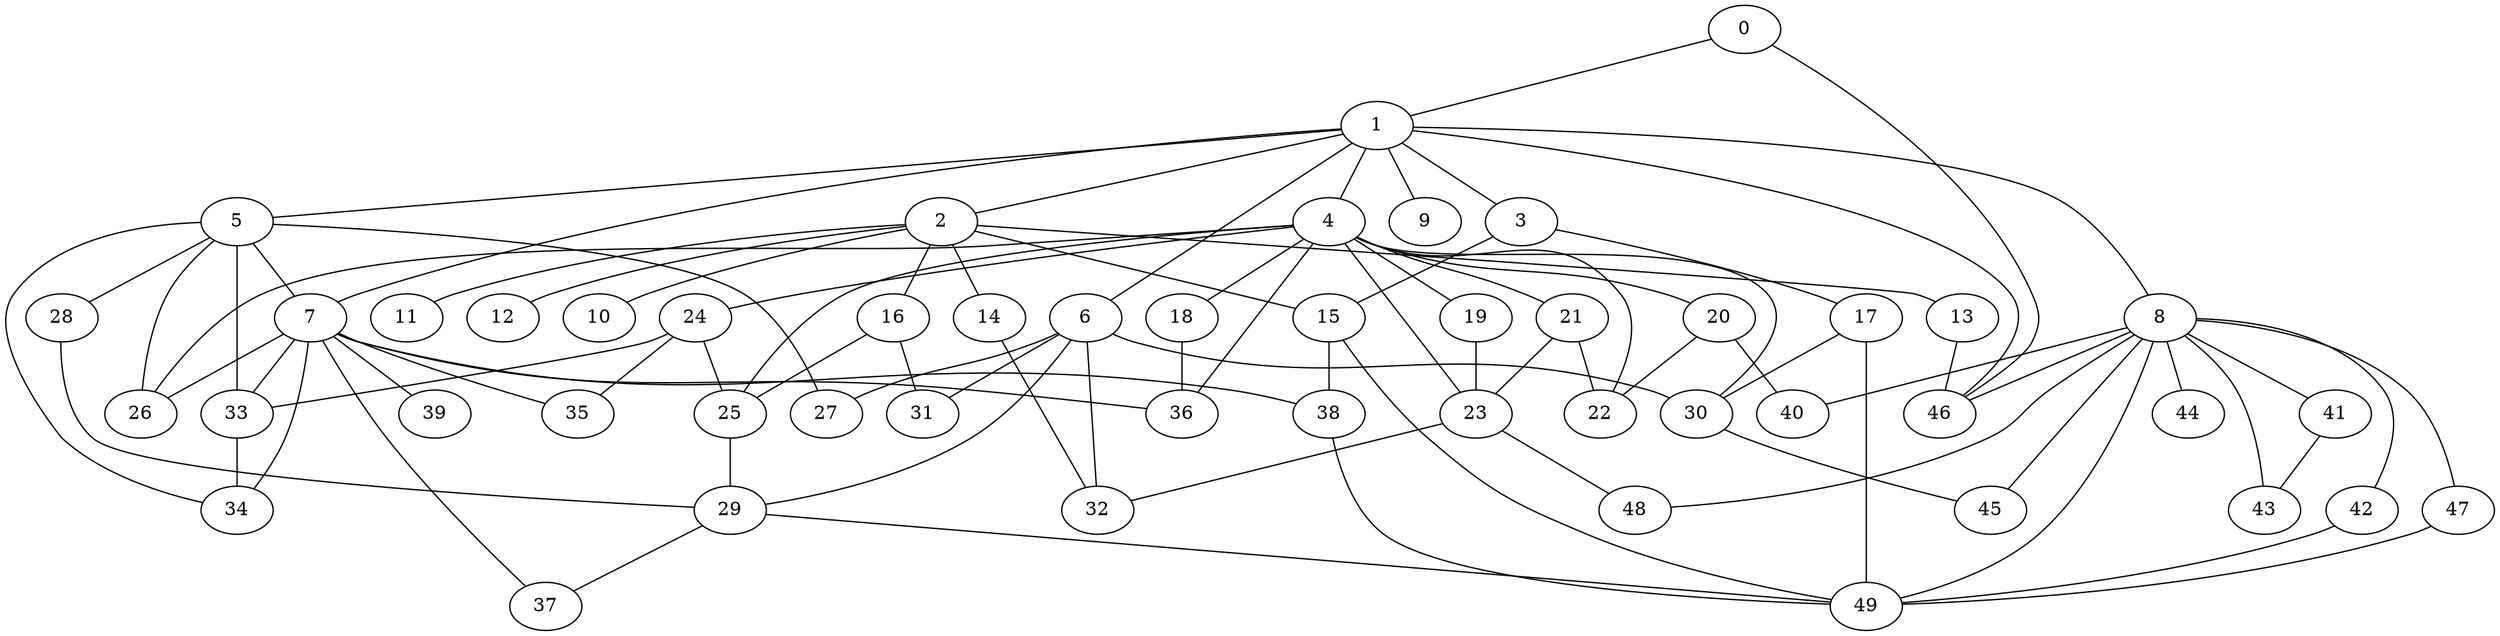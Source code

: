 
graph graphname {
    0 -- 1
0 -- 46
1 -- 2
1 -- 3
1 -- 4
1 -- 5
1 -- 6
1 -- 7
1 -- 8
1 -- 9
1 -- 46
2 -- 10
2 -- 11
2 -- 12
2 -- 13
2 -- 14
2 -- 15
2 -- 16
3 -- 17
3 -- 15
4 -- 18
4 -- 19
4 -- 20
4 -- 21
4 -- 22
4 -- 23
4 -- 24
4 -- 25
4 -- 26
4 -- 36
4 -- 30
5 -- 27
5 -- 28
5 -- 33
5 -- 34
5 -- 7
5 -- 26
6 -- 32
6 -- 29
6 -- 30
6 -- 31
6 -- 27
7 -- 34
7 -- 35
7 -- 36
7 -- 37
7 -- 38
7 -- 33
7 -- 39
7 -- 26
8 -- 40
8 -- 41
8 -- 42
8 -- 43
8 -- 44
8 -- 45
8 -- 46
8 -- 47
8 -- 48
8 -- 49
13 -- 46
14 -- 32
15 -- 38
15 -- 49
16 -- 25
16 -- 31
17 -- 49
17 -- 30
18 -- 36
19 -- 23
20 -- 40
20 -- 22
21 -- 23
21 -- 22
23 -- 32
23 -- 48
24 -- 33
24 -- 35
24 -- 25
25 -- 29
28 -- 29
29 -- 49
29 -- 37
30 -- 45
33 -- 34
38 -- 49
41 -- 43
42 -- 49
47 -- 49

}
